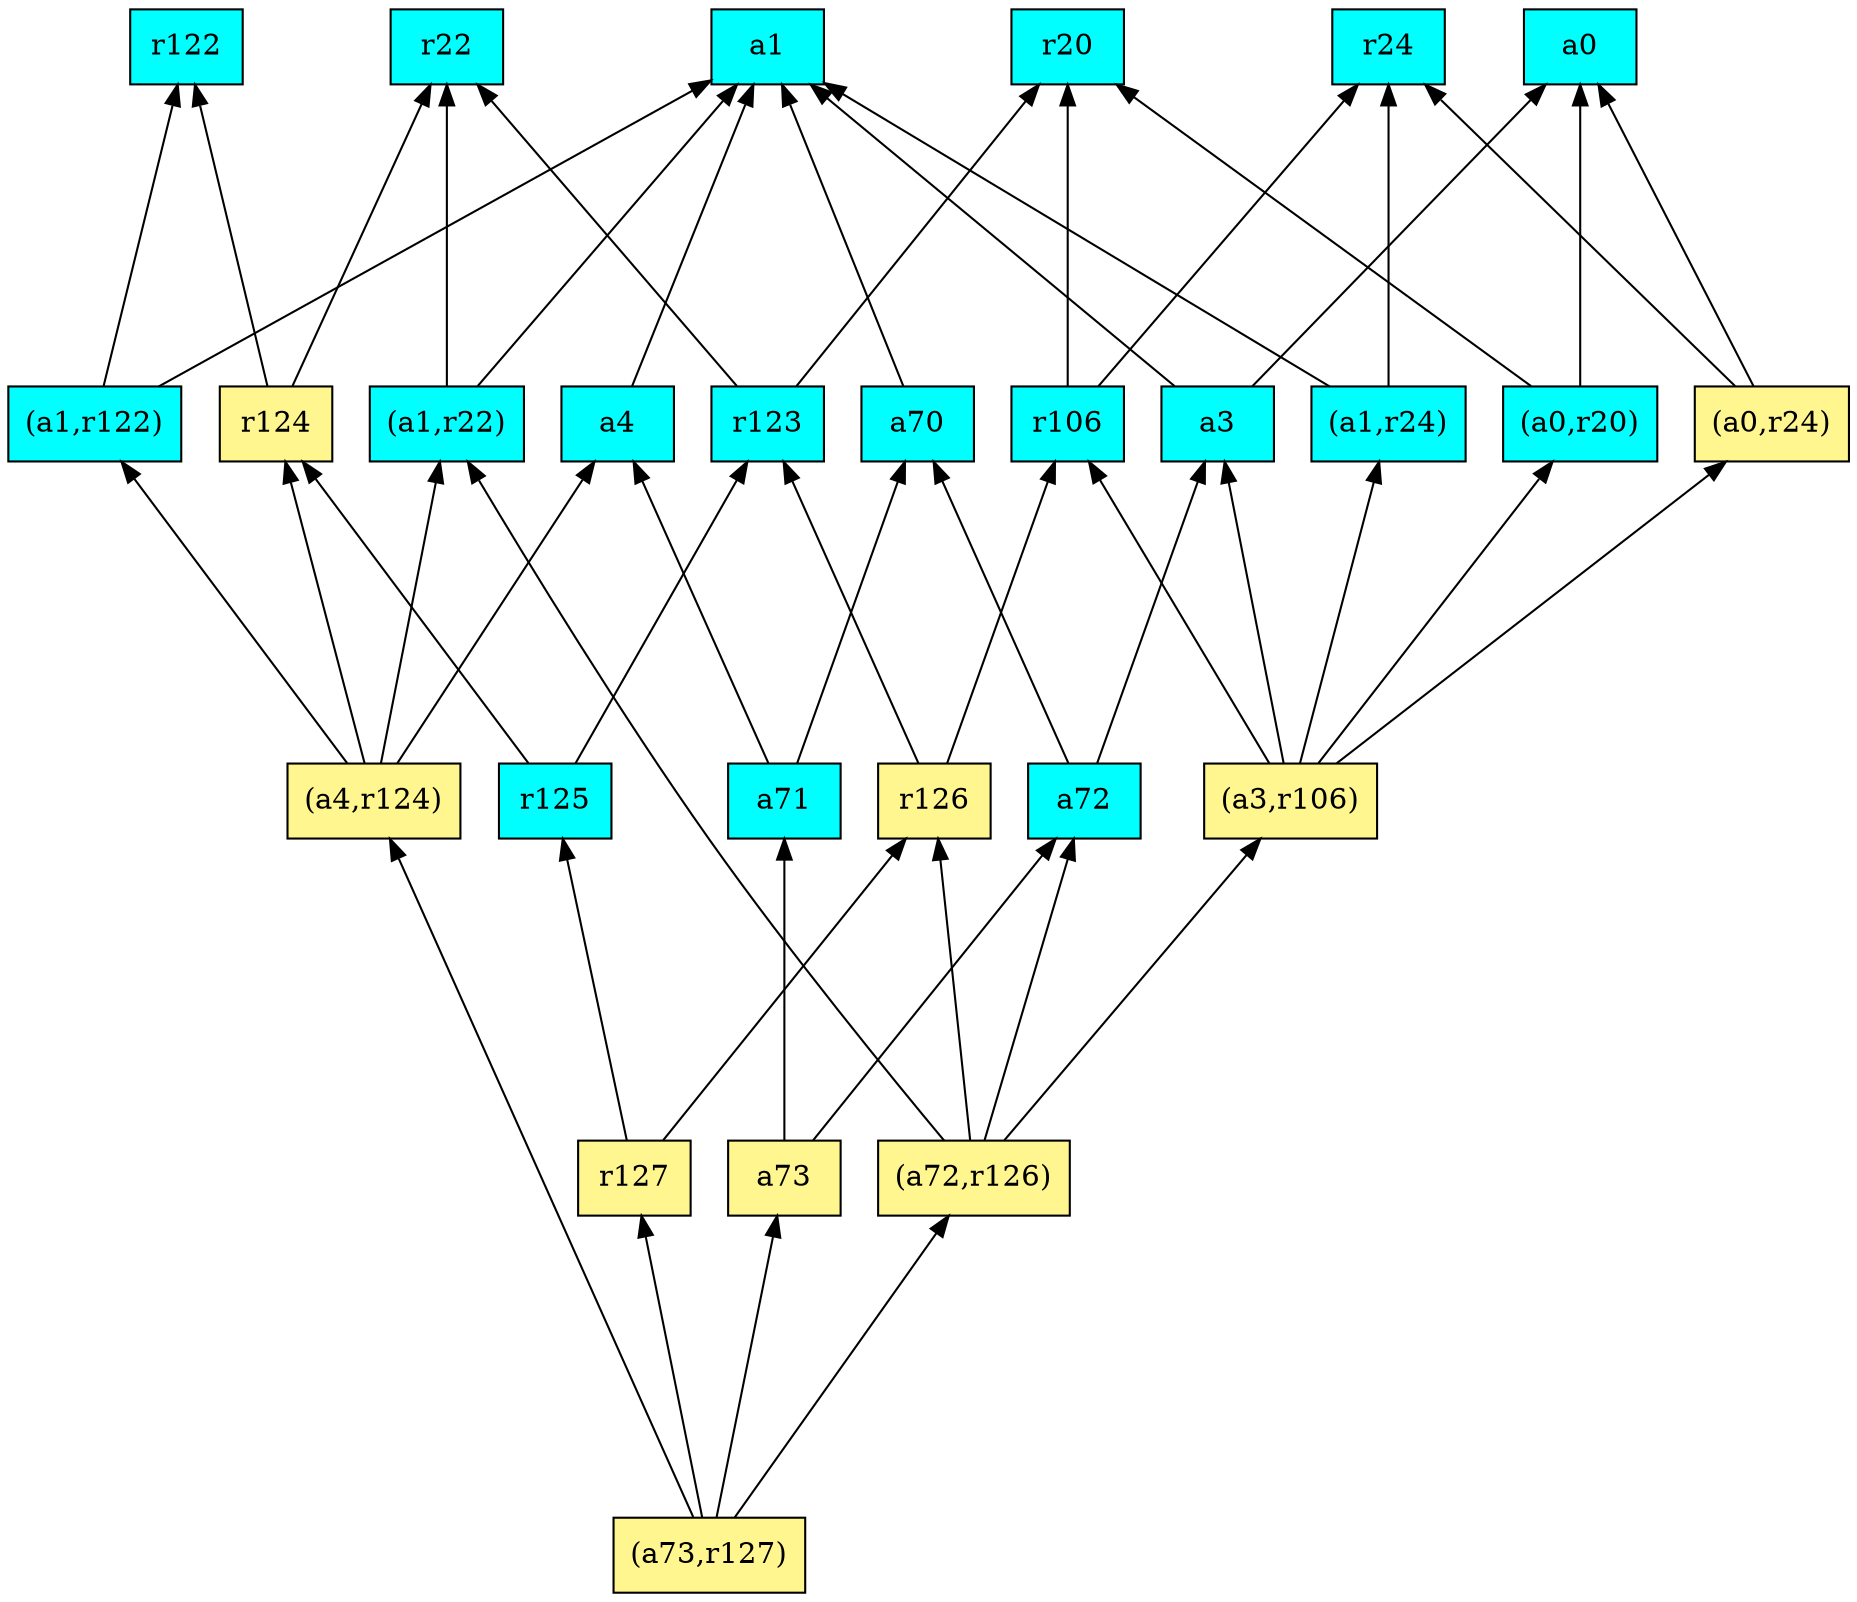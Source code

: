 digraph G {
rankdir=BT;ranksep="2.0";
"(a4,r124)" [shape=record,fillcolor=khaki1,style=filled,label="{(a4,r124)}"];
"r106" [shape=record,fillcolor=cyan,style=filled,label="{r106}"];
"a71" [shape=record,fillcolor=cyan,style=filled,label="{a71}"];
"(a0,r20)" [shape=record,fillcolor=cyan,style=filled,label="{(a0,r20)}"];
"r22" [shape=record,fillcolor=cyan,style=filled,label="{r22}"];
"a3" [shape=record,fillcolor=cyan,style=filled,label="{a3}"];
"(a1,r22)" [shape=record,fillcolor=cyan,style=filled,label="{(a1,r22)}"];
"a0" [shape=record,fillcolor=cyan,style=filled,label="{a0}"];
"r123" [shape=record,fillcolor=cyan,style=filled,label="{r123}"];
"r127" [shape=record,fillcolor=khaki1,style=filled,label="{r127}"];
"a72" [shape=record,fillcolor=cyan,style=filled,label="{a72}"];
"r125" [shape=record,fillcolor=cyan,style=filled,label="{r125}"];
"a73" [shape=record,fillcolor=khaki1,style=filled,label="{a73}"];
"a1" [shape=record,fillcolor=cyan,style=filled,label="{a1}"];
"(a1,r24)" [shape=record,fillcolor=cyan,style=filled,label="{(a1,r24)}"];
"r122" [shape=record,fillcolor=cyan,style=filled,label="{r122}"];
"(a3,r106)" [shape=record,fillcolor=khaki1,style=filled,label="{(a3,r106)}"];
"a4" [shape=record,fillcolor=cyan,style=filled,label="{a4}"];
"r24" [shape=record,fillcolor=cyan,style=filled,label="{r24}"];
"a70" [shape=record,fillcolor=cyan,style=filled,label="{a70}"];
"(a0,r24)" [shape=record,fillcolor=khaki1,style=filled,label="{(a0,r24)}"];
"r20" [shape=record,fillcolor=cyan,style=filled,label="{r20}"];
"(a1,r122)" [shape=record,fillcolor=cyan,style=filled,label="{(a1,r122)}"];
"r126" [shape=record,fillcolor=khaki1,style=filled,label="{r126}"];
"(a73,r127)" [shape=record,fillcolor=khaki1,style=filled,label="{(a73,r127)}"];
"(a72,r126)" [shape=record,fillcolor=khaki1,style=filled,label="{(a72,r126)}"];
"r124" [shape=record,fillcolor=khaki1,style=filled,label="{r124}"];
"(a4,r124)" -> "(a1,r22)"
"(a4,r124)" -> "a4"
"(a4,r124)" -> "(a1,r122)"
"(a4,r124)" -> "r124"
"r106" -> "r20"
"r106" -> "r24"
"a71" -> "a4"
"a71" -> "a70"
"(a0,r20)" -> "a0"
"(a0,r20)" -> "r20"
"a3" -> "a1"
"a3" -> "a0"
"(a1,r22)" -> "a1"
"(a1,r22)" -> "r22"
"r123" -> "r20"
"r123" -> "r22"
"r127" -> "r125"
"r127" -> "r126"
"a72" -> "a3"
"a72" -> "a70"
"r125" -> "r123"
"r125" -> "r124"
"a73" -> "a71"
"a73" -> "a72"
"(a1,r24)" -> "a1"
"(a1,r24)" -> "r24"
"(a3,r106)" -> "r106"
"(a3,r106)" -> "(a1,r24)"
"(a3,r106)" -> "(a0,r20)"
"(a3,r106)" -> "a3"
"(a3,r106)" -> "(a0,r24)"
"a4" -> "a1"
"a70" -> "a1"
"(a0,r24)" -> "a0"
"(a0,r24)" -> "r24"
"(a1,r122)" -> "a1"
"(a1,r122)" -> "r122"
"r126" -> "r106"
"r126" -> "r123"
"(a73,r127)" -> "(a4,r124)"
"(a73,r127)" -> "r127"
"(a73,r127)" -> "(a72,r126)"
"(a73,r127)" -> "a73"
"(a72,r126)" -> "(a3,r106)"
"(a72,r126)" -> "(a1,r22)"
"(a72,r126)" -> "r126"
"(a72,r126)" -> "a72"
"r124" -> "r122"
"r124" -> "r22"
}